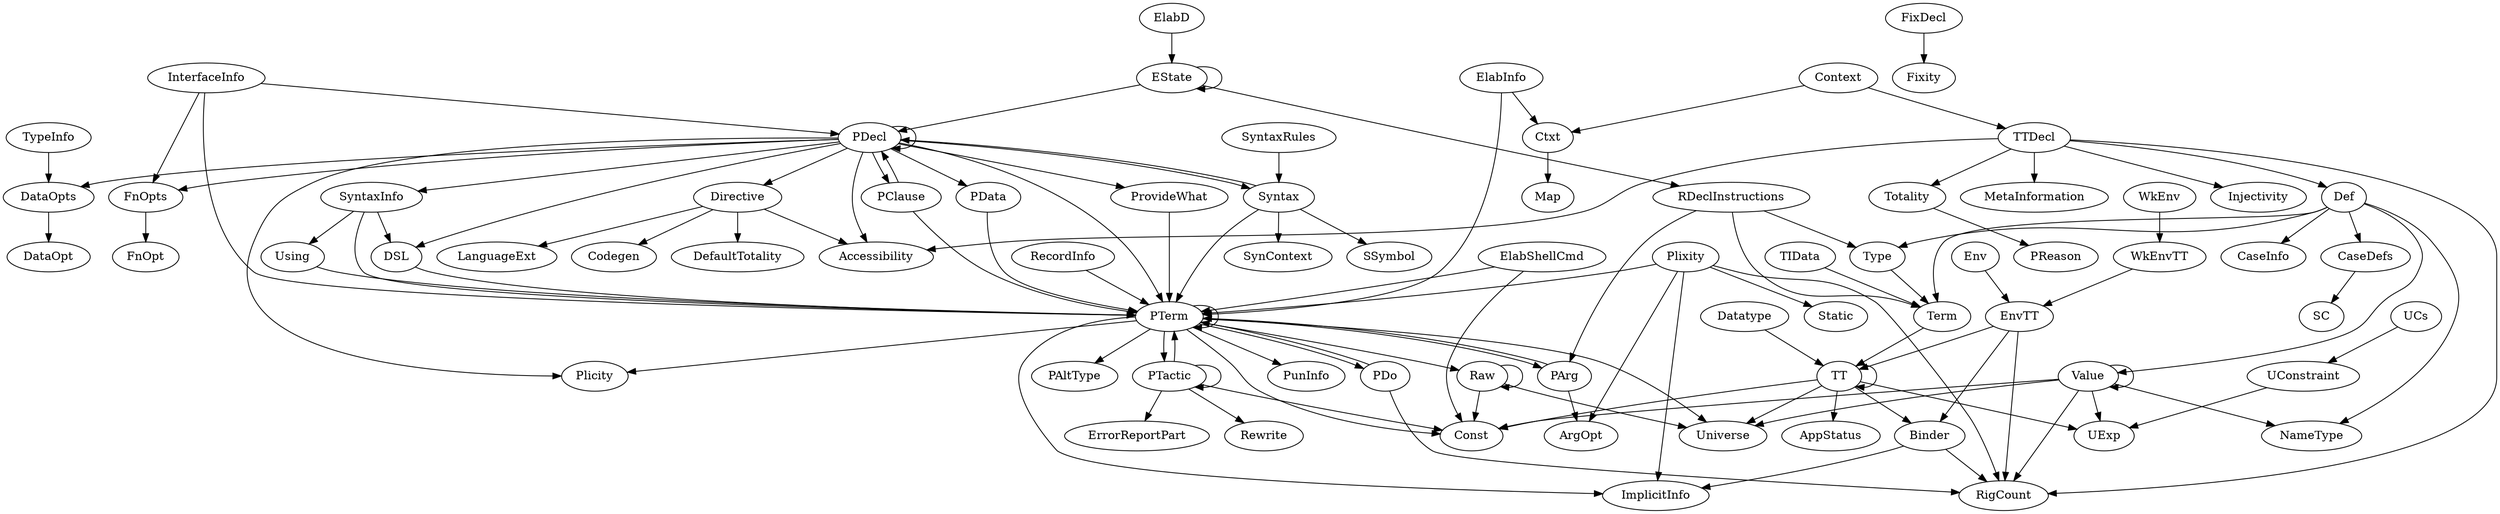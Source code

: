 digraph Idris {
      /* Evaluate.hs */
      // Eval -> State
      // Eval -> EvalState
      // EvalOpt -> Spec
      // EvalOpt -> Simplify
      // EvalOpt -> AtREPL
      // EvalOpt -> RunTT
      // EvalOpt -> Unfold

//      subgraph { PDecl, PTerm }

      Value -> NameType
      Value -> RigCount
      Value -> Value
      Value -> UExp
      Value -> Universe
      Value -> Const

      Def -> Type
      Def -> Term
      Def -> NameType
      Def -> Value
      Def -> CaseInfo
      Def -> CaseDefs

      CaseDefs -> SC
      // CaseDefs -> Name

      Accessibility
      Injectivity
      Totality -> PReason

      // PReason -> Name

      MetaInformation

      Context -> Ctxt
      Context -> TTDecl

      TTDecl -> Def
      TTDecl -> RigCount
      TTDecl -> Injectivity
      TTDecl -> Accessibility
      TTDecl -> Totality
      TTDecl -> MetaInformation

      /* Evaluate.hs */
      // Err -> Term
      // TC -> Err
      // Name -> SpecialName
      // Name -> Name
      // SpecialName -> Name
      Ctxt -> Map
      // IntTy -> NativeTy
      // ArithTy -> IntTy
      // Const -> ArithTy
      Universe
      Raw -> Raw
      // Raw -> Name
      Raw -> Universe
      Raw -> Const
      Binder -> RigCount
      Binder -> ImplicitInfo
      // Binder -> Name
      UExp
      UConstraint -> UExp
      UCs -> UConstraint
      // TT -> NameType
      TT -> Binder
      TT -> TT
      TT -> AppStatus
      TT -> Const
      TT -> UExp
      TT -> Universe
      EnvTT -> RigCount
      EnvTT -> Binder
      EnvTT -> TT
      Datatype -> TT
      DataOpts -> DataOpt
      TypeInfo -> DataOpts
      // TypeInfo -> Name
      Term -> TT
      // Term -> Name
      Type -> Term
      Env -> EnvTT
      // Env -> Name
      WkEnvTT -> EnvTT
      WkEnv -> WkEnvTT

      /* AbsSyntaxTree.hs */
      ElabInfo -> Ctxt
      ElabInfo -> PTerm
      // ElabInfo -> ElabInfo
      // ElabInfo -> ElabWhat
      // ElabInfo -> PDecl
      // ElabInfo -> Name
      // IOption -> LogCat
      // IOption -> CodeGen
      // IOption -> Optimization
      // IState -> Context
      // IState -> ConstrinatFC
      // IState -> FixDecl
      // IState -> PArg
      // IState -> InterfaceInfo
      // IState -> RecordInfo
      // IState -> DSL
      // IState -> OptInfo
      // IState -> TypeInfo
      // IState -> Name
      // IState -> Term
      // IState -> PTerm
      // IState -> FnOpt
      // IState -> CGInfo
      // IState -> Ctxt
      // IState -> TIData
      // IState -> FnInfo
      // IState -> IOption
      // IState -> PTerm
      // IState -> SyntaxRules
      // IState -> PrimFn
      // IState -> Err
      // IState -> Axxessibility
      // IState -> DefaultTotality
      // IState -> IBCWrite
      // IState -> DynamicLib
      // IState -> LanguageExt
      // IState -> InteractiveOpts
      // IState -> PDecl
      // SCGEntry -> SizeChange
      // CGInfo -> UsageReason
      // CGInfo -> Name

      // IBCWrite -> FixDecl
      // IBCWrite -> Syntax
      // IBCWrite -> Codegen
      // IBCWrite -> Accessibility
      // IBCWrite -> MetaInformation
      // IBCWrite -> Totality
      // IBCWrite -> Injectivity
      // IBCWrite -> FnInfo
      // IBCWrite -> Term
      // IBCWrite -> PTerm
      // IBCWrite -> UConstraint

      // Idris -> IState
      // Idris -> Err
      ElabShellCmd -> PTerm
      ElabShellCmd -> Const
      // ElabShellCmd -> Name
      FixDecl -> Fixity
      Plixity -> Static
      Plixity -> ImplicitInfo
      Plixity -> RigCount
      Plixity -> ArgOpt
      Plixity -> PTerm
      // FnOpt -> Name
      FnOpts -> FnOpt
      ProvideWhat -> PTerm
      // PDecl -> Name
//      PDecl -> Err
      PDecl -> SyntaxInfo
      PDecl -> FnOpts
      PDecl -> PClause
      PDecl -> DataOpts
      PDecl -> PData
      PDecl -> PDecl
      PDecl -> Plicity
      PDecl -> Accessibility
      PDecl -> DSL
      PDecl -> Syntax
      PDecl -> Directive
      PDecl -> ProvideWhat
      PDecl -> PTerm
      Directive -> Codegen
      // Directive -> Name
      Directive -> Accessibility
      Directive -> DefaultTotality
      Directive -> LanguageExt
      RDeclInstructions -> PArg
      RDeclInstructions -> Type
      RDeclInstructions -> Term
      // RDeclInstructions -> Name
      EState -> EState
      EState -> RDeclInstructions
      EState -> PDecl
      // EState -> Name
      ElabD -> EState
      // PClause -> Name
      PClause -> PDecl
      PClause -> PTerm
//      PData -> Err
      PData -> PTerm
      PTerm -> Raw
      // PTerm -> Name
      PTerm -> Plicity
      PTerm -> PTerm
      PTerm -> PArg
      PTerm -> ImplicitInfo
      PTerm -> PunInfo
      PTerm -> PAltType
      PTerm -> Universe
      PTerm -> PDo
      PTerm -> Const
      PTerm -> PTactic
      // PTactic -> Name
      PTactic -> Rewrite
      PTactic -> PTactic
      PTactic -> PTerm
      PTactic -> Const
      PTactic -> ErrorReportPart
      PDo -> RigCount
      // PDo -> Name
      PDo -> PTerm
      PArg -> ArgOpt
      // PArg -> Name
      PArg -> PTerm
      // InterfaceInfo -> Name
      InterfaceInfo -> FnOpts
      InterfaceInfo -> PTerm
      InterfaceInfo -> PDecl
      RecordInfo -> PTerm
      TIData -> Term
      // OptInfo -> Name
      DSL -> PTerm
      Syntax -> PTerm
      Syntax -> SSymbol
      Syntax -> SynContext
      Syntax -> PDecl
      // SSymbol -> Name
      SyntaxRules -> Syntax
      // Using -> Name
      Using -> PTerm
      SyntaxInfo -> PTerm
      // SyntaxInfo -> Name
      SyntaxInfo -> Using
      SyntaxInfo -> DSL
}
